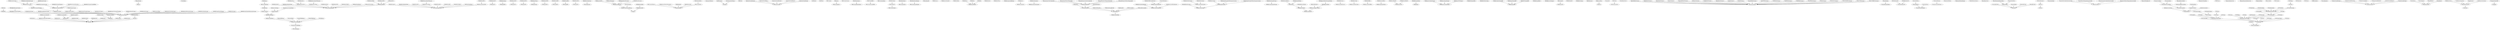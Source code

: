 digraph Classes {
  "IBGLFont" -> "IInterface"
  "IBGLRenderedFont" -> "IBGLFont"
  "IBGLRenderedFont" [href="BGRAFontGL.IBGLRenderedFont.html"]
  "IBGLTexture" -> "IInterface"
  "IBGLTexture" [href="BGRAOpenGLType.IBGLTexture.html"]
  "IBGRACanvasTextureProvider2D" -> "IInterface"
  "IBGRACanvasTextureProvider2D" [href="BGRACanvas2D.IBGRACanvasTextureProvider2D.html"]
  "IBGRACanvasGradient2D" -> "IBGRACanvasTextureProvider2D"
  "IBGRACanvasGradient2D" [href="BGRACanvas2D.IBGRACanvasGradient2D.html"]
  "IBGRAFace3D" -> "IInterface"
  "IBGRAFace3D" [href="BGRASceneTypes.IBGRAFace3D.html"]
  "IBGRALight3D" -> "IInterface"
  "IBGRADirectionalLight3D" -> "IBGRALight3D"
  "IBGRADirectionalLight3D" [href="BGRASceneTypes.IBGRADirectionalLight3D.html"]
  "IBGRAPointLight3D" -> "IBGRALight3D"
  "IBGRAPointLight3D" [href="BGRASceneTypes.IBGRAPointLight3D.html"]
  "IBGRAMaterial3D" -> "IInterface"
  "IBGRAMaterial3D" [href="BGRASceneTypes.IBGRAMaterial3D.html"]
  "IBGRANormal3D" -> "IInterface"
  "IBGRANormal3D" [href="BGRASceneTypes.IBGRANormal3D.html"]
  "IBGRAObject3D" -> "IInterface"
  "IBGRAObject3D" [href="BGRASceneTypes.IBGRAObject3D.html"]
  "IBGRAPart3D" -> "IInterface"
  "IBGRAPart3D" [href="BGRASceneTypes.IBGRAPart3D.html"]
  "IBGRAPath" -> "IInterface"
  "IBGRAPath" [href="BGRABitmapTypes.IBGRAPath.html"]
  "TBGRACanvas2D" -> "IBGRAPath"
  "TBGRACanvas2D" [href="BGRACanvas2D.TBGRACanvas2D.html"]
  "TBGRACustomPath" -> "IBGRAPath"
  "TBGRACustomPath" [href="BGRABitmapTypes.TBGRACustomPath.html"]
  "TBGRAPath" -> "TBGRACustomPath"
  "TBGRAPath" [href="BGRAPath.TBGRAPath.html"]
  "TBGLPath" -> "TBGRAPath"
  "TBGLPath" [href="BGRACanvasGL.TBGLPath.html"]
  "IBGRAScanner" -> "IInterface"
  "IBGRAScanner" [href="BGRABitmapTypes.IBGRAScanner.html"]
  "TBGRACustomScanner" -> "IBGRAScanner"
  "TBGRACustomScanner" [href="BGRABitmapTypes.TBGRACustomScanner.html"]
  "TBGRAAffineScannerTransform" -> "TBGRACustomScanner"
  "TBGRAAffineScannerTransform" [href="BGRATransform.TBGRAAffineScannerTransform.html"]
  "TBGRAAffineBitmapTransform" -> "TBGRAAffineScannerTransform"
  "TBGRAAffineBitmapTransform" [href="BGRATransform.TBGRAAffineBitmapTransform.html"]
  "TBGRABitmapScanner" -> "TBGRACustomScanner"
  "TBGRABitmapScanner" [href="BGRATransform.TBGRABitmapScanner.html"]
  "TBGRAExtendedBorderScanner" -> "TBGRACustomScanner"
  "TBGRAExtendedBorderScanner" [href="BGRATransform.TBGRAExtendedBorderScanner.html"]
  "TBGRAFilterScanner" -> "TBGRACustomScanner"
  "TBGRAFilterScanner" [href="BGRAFilterType.TBGRAFilterScanner.html"]
  "TBGRAFilterScannerMultipixel" -> "TBGRAFilterScanner"
  "TBGRAFilterScannerMultipixel" [href="BGRAFilterType.TBGRAFilterScannerMultipixel.html"]
  "TBGRA3X3FilterScanner" -> "TBGRAFilterScannerMultipixel"
  "TBGRA3X3FilterScanner" [href="BGRAFilterScanner.TBGRA3X3FilterScanner.html"]
  "TBGRAContourScanner" -> "TBGRA3X3FilterScanner"
  "TBGRAContourScanner" [href="BGRAFilterScanner.TBGRAContourScanner.html"]
  "TBGRAEmbossHightlightScanner" -> "TBGRA3X3FilterScanner"
  "TBGRAEmbossHightlightScanner" [href="BGRAFilterScanner.TBGRAEmbossHightlightScanner.html"]
  "TBGRASharpenScanner" -> "TBGRA3X3FilterScanner"
  "TBGRASharpenScanner" [href="BGRAFilterScanner.TBGRASharpenScanner.html"]
  "TBGRAFilterScannerPixelwise" -> "TBGRAFilterScanner"
  "TBGRAFilterScannerPixelwise" [href="BGRAFilterType.TBGRAFilterScannerPixelwise.html"]
  "TBGRAFilterScannerGrayscale" -> "TBGRAFilterScannerPixelwise"
  "TBGRAFilterScannerGrayscale" [href="BGRAFilterScanner.TBGRAFilterScannerGrayscale.html"]
  "TBGRAFilterScannerNegative" -> "TBGRAFilterScannerPixelwise"
  "TBGRAFilterScannerNegative" [href="BGRAFilterScanner.TBGRAFilterScannerNegative.html"]
  "TBGRAFilterScannerNormalize" -> "TBGRAFilterScannerPixelwise"
  "TBGRAFilterScannerNormalize" [href="BGRAFilterScanner.TBGRAFilterScannerNormalize.html"]
  "TBGRAFilterScannerSwapRedBlue" -> "TBGRAFilterScannerPixelwise"
  "TBGRAFilterScannerSwapRedBlue" [href="BGRAFilterScanner.TBGRAFilterScannerSwapRedBlue.html"]
  "TBGRAGradientScanner" -> "TBGRACustomScanner"
  "TBGRAGradientScanner" [href="BGRAGradientScanner.TBGRAGradientScanner.html"]
  "TBGRAConstantScanner" -> "TBGRAGradientScanner"
  "TBGRAConstantScanner" [href="BGRAGradientScanner.TBGRAConstantScanner.html"]
  "TBGRAGradientTriangleScanner" -> "TBGRACustomScanner"
  "TBGRAGradientTriangleScanner" [href="BGRAGradientScanner.TBGRAGradientTriangleScanner.html"]
  "TBGRAOpacityScanner" -> "TBGRACustomScanner"
  "TBGRAOpacityScanner" [href="BGRAGradientScanner.TBGRAOpacityScanner.html"]
  "TBGRAPerspectiveScannerTransform" -> "TBGRACustomScanner"
  "TBGRAPerspectiveScannerTransform" [href="BGRATransform.TBGRAPerspectiveScannerTransform.html"]
  "TBGRAQuadLinearScanner" -> "TBGRACustomScanner"
  "TBGRAQuadLinearScanner" [href="BGRATransform.TBGRAQuadLinearScanner.html"]
  "TBGRARandomScanner" -> "TBGRACustomScanner"
  "TBGRARandomScanner" [href="BGRAGradientScanner.TBGRARandomScanner.html"]
  "TBGRAScannerOffset" -> "TBGRACustomScanner"
  "TBGRAScannerOffset" [href="BGRATransform.TBGRAScannerOffset.html"]
  "TBGRASolidColorMaskScanner" -> "TBGRACustomScanner"
  "TBGRASolidColorMaskScanner" [href="BGRAGradientScanner.TBGRASolidColorMaskScanner.html"]
  "TBGRASphereDeformationScanner" -> "TBGRACustomScanner"
  "TBGRASphereDeformationScanner" [href="BGRATransform.TBGRASphereDeformationScanner.html"]
  "TBGRATextureMaskScanner" -> "TBGRACustomScanner"
  "TBGRATextureMaskScanner" [href="BGRAGradientScanner.TBGRATextureMaskScanner.html"]
  "TBGRATriangleLinearMapping" -> "TBGRACustomScanner"
  "TBGRATriangleLinearMapping" [href="BGRATransform.TBGRATriangleLinearMapping.html"]
  "TBGRATwirlScanner" -> "TBGRACustomScanner"
  "TBGRATwirlScanner" [href="BGRATransform.TBGRATwirlScanner.html"]
  "TBGRAVerticalCylinderDeformationScanner" -> "TBGRACustomScanner"
  "TBGRAVerticalCylinderDeformationScanner" [href="BGRATransform.TBGRAVerticalCylinderDeformationScanner.html"]
  "IBGRAVertex3D" -> "IInterface"
  "IBGRAVertex3D" [href="BGRASceneTypes.IBGRAVertex3D.html"]
  "TBitmapTracker" -> "TBitmap"
  "TBitmapTracker" [href="BGRALCLBitmap.TBitmapTracker.html"]
  "TColorHelper" [href="BGRABitmapTypes.TColorHelper.html"]
  "TCustomUniversalBitmap" -> "TFPCustomImage"
  "TCustomUniversalBitmap" [href="BGRABitmapTypes.TCustomUniversalBitmap.html"]
  "TGenericUniversalBitmap" -> "TCustomUniversalBitmap"
  "TGenericUniversalBitmap" [href="BGRABitmapTypes.TGenericUniversalBitmap.generic.html"]
  "TBGRACustomBitmap" -> "TGenericUniversalBitmap"
  "TBGRACustomBitmap" [href="BGRABitmapTypes.TBGRACustomBitmap.html"]
  "TBGRADefaultBitmap" -> "TBGRACustomBitmap"
  "TBGRADefaultBitmap" [href="BGRADefaultBitmap.TBGRADefaultBitmap.html"]
  "TBGRALCLBitmap" -> "TBGRADefaultBitmap"
  "TBGRALCLBitmap" [href="BGRALCLBitmap.TBGRALCLBitmap.html"]
  "TBGRABitmap" -> "TBGRALCLBitmap"
  "TBGRABitmap" [href="BGRABitmap.TBGRABitmap.html"]
  "TBGLCustomBitmap" -> "TBGRABitmap"
  "TBGLCustomBitmap" [href="BGRAOpenGLType.TBGLCustomBitmap.html"]
  "TBGLBitmap" -> "TBGLCustomBitmap"
  "TBGLBitmap" [href="BGRAOpenGL.TBGLBitmap.html"]
  "TBGRAPtrBitmap" -> "TBGRADefaultBitmap"
  "TBGRAPtrBitmap" [href="BGRADefaultBitmap.TBGRAPtrBitmap.html"]
  "TBGRALCLPtrBitmap" -> "TBGRAPtrBitmap"
  "TBGRALCLPtrBitmap" [href="BGRALCLBitmap.TBGRALCLPtrBitmap.html"]
  "TBGRAMemoryStreamBitmap" -> "TBGRAPtrBitmap"
  "TBGRAMemoryStreamBitmap" [href="BGRADefaultBitmap.TBGRAMemoryStreamBitmap.html"]
  "TExpandedBitmap" -> "TGenericUniversalBitmap"
  "TExpandedBitmap" [href="ExpandedBitmap.TExpandedBitmap.html"]
  "TGrayscaleMask" -> "TGenericUniversalBitmap"
  "TGrayscaleMask" [href="BGRAGrayscaleMask.TGrayscaleMask.html"]
  "TLinearRGBABitmap" -> "TGenericUniversalBitmap"
  "TLinearRGBABitmap" [href="LinearRGBABitmap.TLinearRGBABitmap.html"]
  "TWordXYZABitmap" -> "TGenericUniversalBitmap"
  "TWordXYZABitmap" [href="WordXYZABitmap.TWordXYZABitmap.html"]
  "TXYZABitmap" -> "TGenericUniversalBitmap"
  "TXYZABitmap" [href="XYZABitmap.TXYZABitmap.html"]
  "TBGRAImageReader" -> "TFPCustomImageReader"
  "TBGRAImageReader" [href="BGRABitmapTypes.TBGRAImageReader.html"]
  "TBGRAReaderBMP" -> "TBGRAImageReader"
  "TBGRAReaderBMP" [href="BGRAReadBMP.TBGRAReaderBMP.html"]
  "TBGRAReaderPNG" -> "TBGRAImageReader"
  "TBGRAReaderPNG" [href="BGRAReadPng.TBGRAReaderPNG.html"]
  "TFPReaderSVG" -> "TBGRAImageReader"
  "TFPReaderSVG" [href="BGRASVG.TFPReaderSVG.html"]
  "TBGRAReaderAvif" -> "TFPCustomImageReader"
  "TBGRAReaderAvif" [href="BGRAReadAvif.TBGRAReaderAvif.html"]
  "TBGRAReaderBmpMioMap" -> "TFPCustomImageReader"
  "TBGRAReaderBmpMioMap" [href="BGRAReadBmpMioMap.TBGRAReaderBmpMioMap.html"]
  "TBGRAReaderIcoOrCur" -> "TFPCustomImageReader"
  "TBGRAReaderIcoOrCur" [href="BGRAReadIco.TBGRAReaderIcoOrCur.html"]
  "TBGRAReaderCur" -> "TBGRAReaderIcoOrCur"
  "TBGRAReaderCur" [href="BGRAReadIco.TBGRAReaderCur.html"]
  "TBGRAReaderIco" -> "TBGRAReaderIcoOrCur"
  "TBGRAReaderIco" [href="BGRAReadIco.TBGRAReaderIco.html"]
  "TBGRAReaderLazPaint" -> "TFPCustomImageReader"
  "TBGRAReaderLazPaint" [href="BGRAReadLzp.TBGRAReaderLazPaint.html"]
  "TBGRAReaderLazPaintWithLayers" -> "TBGRAReaderLazPaint"
  "TBGRAReaderLazPaintWithLayers" [href="BGRALazPaint.TBGRAReaderLazPaintWithLayers.html"]
  "TBGRAReaderOXO" -> "TFPCustomImageReader"
  "TBGRAReaderOXO" [href="BGRAPhoxo.TBGRAReaderOXO.html"]
  "TBGRAReaderTiff" -> "TFPCustomImageReader"
  "TBGRAReaderTiff" [href="BGRAReadTiff.TBGRAReaderTiff.html"]
  "TBGRAReaderWebP" -> "TFPCustomImageReader"
  "TBGRAReaderWebP" [href="BGRAReadWebP.TBGRAReaderWebP.html"]
  "TFPReaderOpenRaster" -> "TFPCustomImageReader"
  "TFPReaderOpenRaster" [href="BGRAOpenRaster.TFPReaderOpenRaster.html"]
  "TFPReaderPaintDotNet" -> "TFPCustomImageReader"
  "TFPReaderPaintDotNet" [href="BGRAPaintNet.TFPReaderPaintDotNet.html"]
  "TBGRACustomWriterPNG" -> "TFPCustomImageWriter"
  "TBGRACustomWriterPNG" [href="BGRABitmapTypes.TBGRACustomWriterPNG.html"]
  "TBGRAWriterPNG" -> "TBGRACustomWriterPNG"
  "TBGRAWriterPNG" [href="BGRAWritePNG.TBGRAWriterPNG.html"]
  "TBGRAWriterAvif" -> "TFPCustomImageWriter"
  "TBGRAWriterAvif" [href="BGRAWriteAvif.TBGRAWriterAvif.html"]
  "TBGRAWriterBmpMioMap" -> "TFPCustomImageWriter"
  "TBGRAWriterBmpMioMap" [href="BGRAWriteBmpMioMap.TBGRAWriterBmpMioMap.html"]
  "TBGRAWriterGIF" -> "TFPCustomImageWriter"
  "TBGRAWriterGIF" [href="BGRAAnimatedGif.TBGRAWriterGIF.html"]
  "TBGRAWriterLazPaint" -> "TFPCustomImageWriter"
  "TBGRAWriterLazPaint" [href="BGRAWriteLzp.TBGRAWriterLazPaint.html"]
  "TBGRAWriterLazPaintWithLayers" -> "TBGRAWriterLazPaint"
  "TBGRAWriterLazPaintWithLayers" [href="BGRALazPaint.TBGRAWriterLazPaintWithLayers.html"]
  "TBGRAWriterOXO" -> "TFPCustomImageWriter"
  "TBGRAWriterOXO" [href="BGRAPhoxo.TBGRAWriterOXO.html"]
  "TBGRAWriterTiff" -> "TFPCustomImageWriter"
  "TBGRAWriterTiff" [href="BGRAWriteTiff.TBGRAWriterTiff.html"]
  "TBGRAWriterWebP" -> "TFPCustomImageWriter"
  "TBGRAWriterWebP" [href="BGRAWriteWebP.TBGRAWriterWebP.html"]
  "TFPWriterOpenRaster" -> "TFPCustomImageWriter"
  "TFPWriterOpenRaster" [href="BGRAOpenRaster.TFPWriterOpenRaster.html"]
  "TBGRAReaderGIF" -> "TFPReaderGif"
  "TBGRAReaderGIF" [href="BGRAAnimatedGif.TBGRAReaderGIF.html"]
  "TBGRAReaderJpeg" -> "TFPReaderJPEG"
  "TBGRAReaderJpeg" [href="BGRAReadJpeg.TBGRAReaderJpeg.html"]
  "TBGRAReaderPCX" -> "TFPReaderPCX"
  "TBGRAReaderPCX" [href="BGRAReadPCX.TBGRAReaderPCX.html"]
  "TBGRAReaderPSD" -> "TFPReaderPSD"
  "TBGRAReaderPSD" [href="BGRAReadPSD.TBGRAReaderPSD.html"]
  "TBGRAReaderTarga" -> "TFPReaderTarga"
  "TBGRAReaderTarga" [href="BGRAReadTGA.TBGRAReaderTarga.html"]
  "TBGRAReaderXPM" -> "TFPReaderXPM"
  "TBGRAReaderXPM" [href="BGRAReadXPM.TBGRAReaderXPM.html"]
  "TBGRAWriterBMP" -> "TFPWriterBMP"
  "TBGRAWriterBMP" [href="BGRAWriteBMP.TBGRAWriterBMP.html"]
  "TBGRAWriterJPEG" -> "TFPWriterJPEG"
  "TBGRAWriterJPEG" [href="BGRAWriteJpeg.TBGRAWriterJPEG.html"]
  "TBGRAWriterPCX" -> "TFPWriterPCX"
  "TBGRAWriterPCX" [href="BGRAWritePCX.TBGRAWriterPCX.html"]
  "TBGRAFreeTypeDrawer" -> "TFreeTypeDrawer"
  "TBGRAFreeTypeDrawer" [href="BGRAFreeType.TBGRAFreeTypeDrawer.html"]
  "TBGRAAnimatedGif" -> "TGraphic"
  "TBGRAAnimatedGif" [href="BGRAAnimatedGif.TBGRAAnimatedGif.html"]
  "TBGRAAnimatedPng" -> "TBGRAAnimatedGif"
  "TBGRAAnimatedPng" [href="BGRAAnimatedGif.TBGRAAnimatedPng.html"]
  "TBGRACustomLayeredBitmap" -> "TGraphic"
  "TBGRACustomLayeredBitmap" [href="BGRALayers.TBGRACustomLayeredBitmap.html"]
  "TBGRALayeredBitmap" -> "TBGRACustomLayeredBitmap"
  "TBGRALayeredBitmap" [href="BGRALayers.TBGRALayeredBitmap.html"]
  "TBGRALayeredSVG" -> "TBGRALayeredBitmap"
  "TBGRALayeredSVG" [href="BGRASVGOriginal.TBGRALayeredSVG.html"]
  "TBGRALazPaintImage" -> "TBGRALayeredBitmap"
  "TBGRALazPaintImage" [href="BGRALazPaint.TBGRALazPaintImage.html"]
  "TBGRAOpenRasterDocument" -> "TBGRALayeredBitmap"
  "TBGRAOpenRasterDocument" [href="BGRAOpenRaster.TBGRAOpenRasterDocument.html"]
  "TBGRAPhoxoDocument" -> "TBGRALayeredBitmap"
  "TBGRAPhoxoDocument" [href="BGRAPhoxo.TBGRAPhoxoDocument.html"]
  "TPaintDotNetFile" -> "TBGRACustomLayeredBitmap"
  "TPaintDotNetFile" [href="BGRAPaintNet.TPaintDotNetFile.html"]
  "TBGLCustomFont" -> "TInterfacedObject"
  "TBGLCustomFont" [href="BGRAOpenGLType.TBGLCustomFont.html"]
  "TBGLRenderedFont" -> "TBGLCustomFont"
  "TBGLRenderedFont" [href="BGRAFontGL.TBGLRenderedFont.html"]
  "TBGLCustomTexture" -> "TInterfacedObject"
  "TBGLCustomTexture" [href="BGRAOpenGLType.TBGLCustomTexture.html"]
  "TBGRACanvasTextureProvider2D" -> "TInterfacedObject"
  "TBGRACanvasTextureProvider2D" [href="BGRACanvas2D.TBGRACanvasTextureProvider2D.html"]
  "TBGRALight3D" -> "TInterfacedObject"
  "TBGRALight3D" [href="BGRASceneTypes.TBGRALight3D.html"]
  "TBGRAMaterial3D" -> "TInterfacedObject"
  "TBGRAMaterial3D" [href="BGRASceneTypes.TBGRAMaterial3D.html"]
  "ColorspaceCollection" [href="BGRABitmapTypes.ColorspaceCollection.html"]
  "EAvifException" -> "Exception"
  "EAvifException" [href="avifbgra.EAvifException.html"]
  "EColorQuantizerMissing" -> "Exception"
  "EColorQuantizerMissing" [href="BGRAGifFormat.EColorQuantizerMissing.html"]
  "TAffineBox" [href="BGRABitmapTypes.TAffineBox.html"]
  "TAttributeVariable" [href="BGRACanvasGL.TAttributeVariable.html"]
  "TAttributeVariableInteger" -> "TAttributeVariable"
  "TAttributeVariableInteger" [href="BGRAOpenGL3D.TAttributeVariableInteger.html"]
  "TAttributeVariablePoint" -> "TAttributeVariable"
  "TAttributeVariablePoint" [href="BGRAOpenGL3D.TAttributeVariablePoint.html"]
  "TAttributeVariablePoint3D" -> "TAttributeVariable"
  "TAttributeVariablePoint3D" [href="BGRAOpenGL3D.TAttributeVariablePoint3D.html"]
  "TAttributeVariablePointF" -> "TAttributeVariable"
  "TAttributeVariablePointF" [href="BGRAOpenGL3D.TAttributeVariablePointF.html"]
  "TAttributeVariableSingle" -> "TAttributeVariable"
  "TAttributeVariableSingle" [href="BGRAOpenGL3D.TAttributeVariableSingle.html"]
  "TAvifReader" [href="avifbgra.TAvifReader.html"]
  "TAvifWriter" [href="avifbgra.TAvifWriter.html"]
  "TBGLContext" [href="BGRAOpenGL.TBGLContext.html"]
  "TBGLCustomArray" [href="BGRACanvasGL.TBGLCustomArray.html"]
  "TBGLArray" -> "TBGLCustomArray"
  "TBGLArray" [href="BGRAOpenGL.TBGLArray.html"]
  "TBGLCustomCanvas" [href="BGRACanvasGL.TBGLCustomCanvas.html"]
  "TBGLCustomElementArray" [href="BGRACanvasGL.TBGLCustomElementArray.html"]
  "TBGLElementArray" -> "TBGLCustomElementArray"
  "TBGLElementArray" [href="BGRAOpenGL.TBGLElementArray.html"]
  "TBGLCustomFrameBuffer" [href="BGRAOpenGLType.TBGLCustomFrameBuffer.html"]
  "TBGLFrameBuffer" -> "TBGLCustomFrameBuffer"
  "TBGLFrameBuffer" [href="BGRAOpenGL.TBGLFrameBuffer.html"]
  "TBGLCustomLighting" [href="BGRACanvasGL.TBGLCustomLighting.html"]
  "TBGLCustomShader" [href="BGRACanvasGL.TBGLCustomShader.html"]
  "TBGLShader3D" -> "TBGLCustomShader"
  "TBGLShader3D" [href="BGRAOpenGL3D.TBGLShader3D.html"]
  "TBGLBlurShader" -> "TBGLShader3D"
  "TBGLBlurShader" [href="BGRABlurGL.TBGLBlurShader.html"]
  "TBGLCustomSprite" [href="BGRASpriteGL.TBGLCustomSprite.html"]
  "TBGLDefaultSprite" -> "TBGLCustomSprite"
  "TBGLDefaultSprite" [href="BGRASpriteGL.TBGLDefaultSprite.html"]
  "TBGLCustomSpriteEngine" [href="BGRASpriteGL.TBGLCustomSpriteEngine.html"]
  "TBGLDefaultSpriteEngine" -> "TBGLCustomSpriteEngine"
  "TBGLDefaultSpriteEngine" [href="BGRASpriteGL.TBGLDefaultSpriteEngine.html"]
  "TBGLLighting3D" [href="BGRAOpenGL3D.TBGLLighting3D.html"]
  "TBGRACanvas" [href="BGRACanvas.TBGRACanvas.html"]
  "TBGRACanvasState2D" [href="BGRACanvas2D.TBGRACanvasState2D.html"]
  "TBGRAColorBox" [href="BGRAColorQuantization.TBGRAColorBox.html"]
  "TBGRAColoredObject" [href="BGRACanvas.TBGRAColoredObject.html"]
  "TBGRABrush" -> "TBGRAColoredObject"
  "TBGRABrush" [href="BGRACanvas.TBGRABrush.html"]
  "TBGRAFont" -> "TBGRAColoredObject"
  "TBGRAFont" [href="BGRACanvas.TBGRAFont.html"]
  "TBGRAPen" -> "TBGRAColoredObject"
  "TBGRAPen" [href="BGRACanvas.TBGRAPen.html"]
  "TBGRAColorList" [href="BGRABitmapTypes.TBGRAColorList.html"]
  "TBGRAColorTree" [href="BGRAColorQuantization.TBGRAColorTree.html"]
  "TBGRACompressableBitmap" [href="BGRACompressableBitmap.TBGRACompressableBitmap.html"]
  "TBGRACustomArrow" [href="BGRABitmapTypes.TBGRACustomArrow.html"]
  "TBGRAArrow" -> "TBGRACustomArrow"
  "TBGRAArrow" [href="BGRAArrow.TBGRAArrow.html"]
  "TBGRACustomColorQuantizer" [href="BGRAPalette.TBGRACustomColorQuantizer.html"]
  "TBGRAColorQuantizer" -> "TBGRACustomColorQuantizer"
  "TBGRAColorQuantizer" [href="BGRAColorQuantization.TBGRAColorQuantizer.html"]
  "TBGRACustomFillInfo" [href="BGRABitmapTypes.TBGRACustomFillInfo.html"]
  "TFillShapeInfo" -> "TBGRACustomFillInfo"
  "TFillShapeInfo" [href="BGRAFillInfo.TFillShapeInfo.html"]
  "TCustomFillPolyInfo" -> "TFillShapeInfo"
  "TCustomFillPolyInfo" [href="BGRAFillInfo.TCustomFillPolyInfo.html"]
  "TFillPolyInfo" -> "TCustomFillPolyInfo"
  "TFillPolyInfo" [href="BGRAFillInfo.TFillPolyInfo.html"]
  "TOnePassFillPolyInfo" -> "TCustomFillPolyInfo"
  "TOnePassFillPolyInfo" [href="BGRAFillInfo.TOnePassFillPolyInfo.html"]
  "TPolygonLinearColorGradientInfo" -> "TOnePassFillPolyInfo"
  "TPolygonLinearColorGradientInfo" [href="BGRAPolygonAliased.TPolygonLinearColorGradientInfo.html"]
  "TPolygonLinearTextureMappingInfo" -> "TOnePassFillPolyInfo"
  "TPolygonLinearTextureMappingInfo" [href="BGRAPolygonAliased.TPolygonLinearTextureMappingInfo.html"]
  "TPolygonPerspectiveColorGradientInfo" -> "TOnePassFillPolyInfo"
  "TPolygonPerspectiveColorGradientInfo" [href="BGRAPolygonAliased.TPolygonPerspectiveColorGradientInfo.html"]
  "TPolygonPerspectiveMappingShaderInfo" -> "TOnePassFillPolyInfo"
  "TPolygonPerspectiveMappingShaderInfo" [href="BGRAPolygonAliased.TPolygonPerspectiveMappingShaderInfo.html"]
  "TPolygonPerspectiveTextureMappingInfo" -> "TOnePassFillPolyInfo"
  "TPolygonPerspectiveTextureMappingInfo" [href="BGRAPolygonAliased.TPolygonPerspectiveTextureMappingInfo.html"]
  "TSimpleFillPolyInfo" -> "TCustomFillPolyInfo"
  "TSimpleFillPolyInfo" [href="BGRAFillInfo.TSimpleFillPolyInfo.html"]
  "TFillBorderEllipseInfo" -> "TFillShapeInfo"
  "TFillBorderEllipseInfo" [href="BGRAFillInfo.TFillBorderEllipseInfo.html"]
  "TFillBorderRoundRectInfo" -> "TFillShapeInfo"
  "TFillBorderRoundRectInfo" [href="BGRAFillInfo.TFillBorderRoundRectInfo.html"]
  "TFillEllipseInfo" -> "TFillShapeInfo"
  "TFillEllipseInfo" [href="BGRAFillInfo.TFillEllipseInfo.html"]
  "TFillRectangleInfo" -> "TFillShapeInfo"
  "TFillRectangleInfo" [href="BGRAFillInfo.TFillRectangleInfo.html"]
  "TFillRoundRectangleInfo" -> "TFillShapeInfo"
  "TFillRoundRectangleInfo" [href="BGRAFillInfo.TFillRoundRectangleInfo.html"]
  "TBGRACustomFontRenderer" [href="BGRABitmapTypes.TBGRACustomFontRenderer.html"]
  "TBGRAFreeTypeFontRenderer" -> "TBGRACustomFontRenderer"
  "TBGRAFreeTypeFontRenderer" [href="BGRAFreeType.TBGRAFreeTypeFontRenderer.html"]
  "TBGRASystemFontRenderer" -> "TBGRACustomFontRenderer"
  "TBGRASystemFontRenderer" [href="BGRAText.TBGRASystemFontRenderer.html"]
  "TBGRATextEffectFontRenderer" -> "TBGRASystemFontRenderer"
  "TBGRATextEffectFontRenderer" [href="BGRATextFX.TBGRATextEffectFontRenderer.html"]
  "TLCLFontRenderer" -> "TBGRASystemFontRenderer"
  "TLCLFontRenderer" [href="BGRAText.TLCLFontRenderer.html"]
  "TBGRAVectorizedFontRenderer" -> "TBGRACustomFontRenderer"
  "TBGRAVectorizedFontRenderer" [href="BGRAVectorize.TBGRAVectorizedFontRenderer.html"]
  "TBGRACustomGradient" [href="BGRABitmapTypes.TBGRACustomGradient.html"]
  "TBGRABufferedGradient" -> "TBGRACustomGradient"
  "TBGRABufferedGradient" [href="BGRAGradientScanner.TBGRABufferedGradient.html"]
  "TBGRACustomMultiGradient" -> "TBGRACustomGradient"
  "TBGRACustomMultiGradient" [href="BGRAGradientScanner.TBGRACustomMultiGradient.html"]
  "TBGRAHueMultiGradient" -> "TBGRACustomMultiGradient"
  "TBGRAHueMultiGradient" [href="BGRAGradientScanner.TBGRAHueMultiGradient.html"]
  "TBGRAMultiGradient" -> "TBGRACustomMultiGradient"
  "TBGRAMultiGradient" [href="BGRAGradientScanner.TBGRAMultiGradient.html"]
  "TBGRASimpleGradient" -> "TBGRACustomGradient"
  "TBGRASimpleGradient" [href="BGRAGradientScanner.TBGRASimpleGradient.html"]
  "TBGRAHueGradient" -> "TBGRASimpleGradient"
  "TBGRAHueGradient" [href="BGRAGradientScanner.TBGRAHueGradient.html"]
  "TBGRASimpleGradientWithGammaCorrection" -> "TBGRASimpleGradient"
  "TBGRASimpleGradientWithGammaCorrection" [href="BGRAGradientScanner.TBGRASimpleGradientWithGammaCorrection.html"]
  "TBGRASimpleGradientWithoutGammaCorrection" -> "TBGRASimpleGradient"
  "TBGRASimpleGradientWithoutGammaCorrection" [href="BGRAGradientScanner.TBGRASimpleGradientWithoutGammaCorrection.html"]
  "TBGRACustomOriginalStorage" [href="BGRALayerOriginal.TBGRACustomOriginalStorage.html"]
  "TBGRAMemOriginalStorage" -> "TBGRACustomOriginalStorage"
  "TBGRAMemOriginalStorage" [href="BGRALayerOriginal.TBGRAMemOriginalStorage.html"]
  "TBGRACustomPalette" [href="BGRAPalette.TBGRACustomPalette.html"]
  "TBGRAAvgLvlPalette" -> "TBGRACustomPalette"
  "TBGRAAvgLvlPalette" [href="BGRAPalette.TBGRAAvgLvlPalette.html"]
  "TBGRAPalette" -> "TBGRAAvgLvlPalette"
  "TBGRAPalette" [href="BGRAPalette.TBGRAPalette.html"]
  "TBGRAIndexedPalette" -> "TBGRAPalette"
  "TBGRAIndexedPalette" [href="BGRAPalette.TBGRAIndexedPalette.html"]
  "TBGRAWeightedPalette" -> "TBGRAPalette"
  "TBGRAWeightedPalette" [href="BGRAPalette.TBGRAWeightedPalette.html"]
  "TBGRAReferencePalette" -> "TBGRAAvgLvlPalette"
  "TBGRAReferencePalette" [href="BGRAPalette.TBGRAReferencePalette.html"]
  "TBGRACustomApproxPalette" -> "TBGRACustomPalette"
  "TBGRACustomApproxPalette" [href="BGRAPalette.TBGRACustomApproxPalette.html"]
  "TBGRA16BitPalette" -> "TBGRACustomApproxPalette"
  "TBGRA16BitPalette" [href="BGRAPalette.TBGRA16BitPalette.html"]
  "TBGRAApproxPalette" -> "TBGRACustomApproxPalette"
  "TBGRAApproxPalette" [href="BGRAColorQuantization.TBGRAApproxPalette.html"]
  "TBGRAApproxPaletteViaLargerPalette" -> "TBGRAApproxPalette"
  "TBGRAApproxPaletteViaLargerPalette" [href="BGRAColorQuantization.TBGRAApproxPaletteViaLargerPalette.html"]
  "TBGRACustomPathCursor" [href="BGRABitmapTypes.TBGRACustomPathCursor.html"]
  "TBGRAPathCursor" -> "TBGRACustomPathCursor"
  "TBGRAPathCursor" [href="BGRAPath.TBGRAPathCursor.html"]
  "TBGRACustomPenStroker" [href="BGRABitmapTypes.TBGRACustomPenStroker.html"]
  "TBGRAPenStroker" -> "TBGRACustomPenStroker"
  "TBGRAPenStroker" [href="BGRAPen.TBGRAPenStroker.html"]
  "TBGRACustomTextEffect" [href="BGRACustomTextFX.TBGRACustomTextEffect.html"]
  "TBGRATextEffect" -> "TBGRACustomTextEffect"
  "TBGRATextEffect" [href="BGRATextFX.TBGRATextEffect.html"]
  "TBGRACustomTypeWriter" [href="BGRATypewriter.TBGRACustomTypeWriter.html"]
  "TBGRAVectorizedFont" -> "TBGRACustomTypeWriter"
  "TBGRAVectorizedFont" [href="BGRAVectorize.TBGRAVectorizedFont.html"]
  "TBGRAGenericPool" [href="BGRACoordPool3D.TBGRAGenericPool.html"]
  "TBGRACoordPool3D" -> "TBGRAGenericPool"
  "TBGRACoordPool3D" [href="BGRACoordPool3D.TBGRACoordPool3D.html"]
  "TBGRANormalPool3D" -> "TBGRAGenericPool"
  "TBGRANormalPool3D" [href="BGRACoordPool3D.TBGRANormalPool3D.html"]
  "TBGRAGlyph" [href="BGRATypewriter.TBGRAGlyph.html"]
  "TBGRAPolygonalGlyph" -> "TBGRAGlyph"
  "TBGRAPolygonalGlyph" [href="BGRATypewriter.TBGRAPolygonalGlyph.html"]
  "TBGRALayerCustomOriginal" [href="BGRALayerOriginal.TBGRALayerCustomOriginal.html"]
  "TBGRALayerGradientOriginal" -> "TBGRALayerCustomOriginal"
  "TBGRALayerGradientOriginal" [href="BGRAGradientOriginal.TBGRALayerGradientOriginal.html"]
  "TBGRALayerImageOriginal" -> "TBGRALayerCustomOriginal"
  "TBGRALayerImageOriginal" [href="BGRALayerOriginal.TBGRALayerImageOriginal.html"]
  "TBGRALayerSVGOriginal" -> "TBGRALayerCustomOriginal"
  "TBGRALayerSVGOriginal" [href="BGRASVGOriginal.TBGRALayerSVGOriginal.html"]
  "TBGRAMultishapeFiller" [href="BGRAPolygon.TBGRAMultishapeFiller.html"]
  "TBGRAMultiSliceScaling" [href="BGRASliceScaling.TBGRAMultiSliceScaling.html"]
  "TBGRAOriginalDiff" [href="BGRALayerOriginal.TBGRAOriginalDiff.html"]
  "TBGRAGradientOriginalDiff" -> "TBGRAOriginalDiff"
  "TBGRAGradientOriginalDiff" [href="BGRAGradientOriginal.TBGRAGradientOriginalDiff.html"]
  "TBGRAImageOriginalDiff" -> "TBGRAOriginalDiff"
  "TBGRAImageOriginalDiff" [href="BGRALayerOriginal.TBGRAImageOriginalDiff.html"]
  "TBGRASVGOriginalDiff" -> "TBGRAOriginalDiff"
  "TBGRASVGOriginalDiff" [href="BGRASVGOriginal.TBGRASVGOriginalDiff.html"]
  "TBGRAOriginalEditor" [href="BGRALayerOriginal.TBGRAOriginalEditor.html"]
  "TBGRAResourceManager" [href="BGRABitmapTypes.TBGRAResourceManager.html"]
  "TBGRAScene3D" [href="BGRAScene3D.TBGRAScene3D.html"]
  "TBGLScene3D" -> "TBGRAScene3D"
  "TBGLScene3D" [href="BGRAOpenGL3D.TBGLScene3D.html"]
  "TBGRAShader3D" [href="BGRARenderer3D.TBGRAShader3D.html"]
  "TBGRASliceScaling" [href="BGRASliceScaling.TBGRASliceScaling.html"]
  "TBidiTextLayout" [href="BGRATextBidi.TBidiTextLayout.html"]
  "TBidiTree" [href="BGRAUnicodeText.TBidiTree.html"]
  "TBidiLayoutTree" -> "TBidiTree"
  "TBidiLayoutTree" [href="BGRATextBidi.TBidiLayoutTree.html"]
  "TCamera3D" [href="BGRAScene3D.TCamera3D.html"]
  "TCSSUnitConverter" [href="BGRAUnits.TCSSUnitConverter.html"]
  "TSVGUnits" -> "TCSSUnitConverter"
  "TSVGUnits" [href="BGRASVG.TSVGUnits.html"]
  "TCubicBezierCurve" [href="BGRABitmapTypes.TCubicBezierCurve.html"]
  "TCustomColorspace" [href="BGRABitmapTypes.TCustomColorspace.html"]
  "TAdobeRGBAColorspace" -> "TCustomColorspace"
  "TAdobeRGBAColorspace" [href="BGRABitmapTypes.TAdobeRGBAColorspace.html"]
  "TBGRAPixelColorspace" -> "TCustomColorspace"
  "TBGRAPixelColorspace" [href="BGRABitmapTypes.TBGRAPixelColorspace.html"]
  "TByteMaskColorspace" -> "TCustomColorspace"
  "TByteMaskColorspace" [href="BGRABitmapTypes.TByteMaskColorspace.html"]
  "TColorColorspace" -> "TCustomColorspace"
  "TColorColorspace" [href="BGRABitmapTypes.TColorColorspace.html"]
  "TExpandedPixelColorspace" -> "TCustomColorspace"
  "TExpandedPixelColorspace" [href="BGRABitmapTypes.TExpandedPixelColorspace.html"]
  "TFPColorColorspace" -> "TCustomColorspace"
  "TFPColorColorspace" [href="BGRABitmapTypes.TFPColorColorspace.html"]
  "TGSBAPixelColorspace" -> "TCustomColorspace"
  "TGSBAPixelColorspace" [href="BGRABitmapTypes.TGSBAPixelColorspace.html"]
  "THSLAPixelColorspace" -> "TCustomColorspace"
  "THSLAPixelColorspace" [href="BGRABitmapTypes.THSLAPixelColorspace.html"]
  "TLabAColorspace" -> "TCustomColorspace"
  "TLabAColorspace" [href="BGRABitmapTypes.TLabAColorspace.html"]
  "TLChAColorspace" -> "TCustomColorspace"
  "TLChAColorspace" [href="BGRABitmapTypes.TLChAColorspace.html"]
  "TLinearRGBAColorspace" -> "TCustomColorspace"
  "TLinearRGBAColorspace" [href="BGRABitmapTypes.TLinearRGBAColorspace.html"]
  "TStdCMYKColorspace" -> "TCustomColorspace"
  "TStdCMYKColorspace" [href="BGRABitmapTypes.TStdCMYKColorspace.html"]
  "TStdHSLAColorspace" -> "TCustomColorspace"
  "TStdHSLAColorspace" [href="BGRABitmapTypes.TStdHSLAColorspace.html"]
  "TStdHSVAColorspace" -> "TCustomColorspace"
  "TStdHSVAColorspace" [href="BGRABitmapTypes.TStdHSVAColorspace.html"]
  "TStdRGBAColorspace" -> "TCustomColorspace"
  "TStdRGBAColorspace" [href="BGRABitmapTypes.TStdRGBAColorspace.html"]
  "TWordXYZAColorspace" -> "TCustomColorspace"
  "TWordXYZAColorspace" [href="BGRABitmapTypes.TWordXYZAColorspace.html"]
  "TXYZAColorspace" -> "TCustomColorspace"
  "TXYZAColorspace" [href="BGRABitmapTypes.TXYZAColorspace.html"]
  "TYCbCr601Colorspace" -> "TCustomColorspace"
  "TYCbCr601Colorspace" [href="BGRABitmapTypes.TYCbCr601Colorspace.html"]
  "TYCbCr601JPEGColorspace" -> "TCustomColorspace"
  "TYCbCr601JPEGColorspace" [href="BGRABitmapTypes.TYCbCr601JPEGColorspace.html"]
  "TYCbCr709Colorspace" -> "TCustomColorspace"
  "TYCbCr709Colorspace" [href="BGRABitmapTypes.TYCbCr709Colorspace.html"]
  "TYCbCr709JPEGColorspace" -> "TCustomColorspace"
  "TYCbCr709JPEGColorspace" [href="BGRABitmapTypes.TYCbCr709JPEGColorspace.html"]
  "TCustomPhongShading" [href="BGRAPhongTypes.TCustomPhongShading.html"]
  "TPhongShading" -> "TCustomPhongShading"
  "TPhongShading" [href="BGRAGradients.TPhongShading.html"]
  "TCustomRenderer3D" [href="BGRASceneTypes.TCustomRenderer3D.html"]
  "TBGLRenderer3D" -> "TCustomRenderer3D"
  "TBGLRenderer3D" [href="BGRAOpenGL3D.TBGLRenderer3D.html"]
  "TBGRARenderer3D" -> "TCustomRenderer3D"
  "TBGRARenderer3D" [href="BGRARenderer3D.TBGRARenderer3D.html"]
  "TCustomSerializedObject" [href="BGRADNetDeserial.TCustomSerializedObject.html"]
  "TSerializedArray" -> "TCustomSerializedObject"
  "TSerializedArray" [href="BGRADNetDeserial.TSerializedArray.html"]
  "TSerializedValue" -> "TSerializedArray"
  "TSerializedValue" [href="BGRADNetDeserial.TSerializedValue.html"]
  "TSerializedClass" -> "TCustomSerializedObject"
  "TSerializedClass" [href="BGRADNetDeserial.TSerializedClass.html"]
  "TCustomUniversalDrawer" [href="BGRABitmapTypes.TCustomUniversalDrawer.html"]
  "TUniversalDrawer" -> "TCustomUniversalDrawer"
  "TUniversalDrawer" [href="UniversalDrawer.TUniversalDrawer.html"]
  "TDimensionMinMax" [href="BGRAColorQuantization.TDimensionMinMax.html"]
  "TDitheringToIndexedImage" [href="BGRADithering.TDitheringToIndexedImage.html"]
  "TDotNetDeserialization" [href="BGRADNetDeserial.TDotNetDeserialization.html"]
  "TEasyBezierCurve" [href="BGRABitmapTypes.TEasyBezierCurve.html"]
  "TCustomBlurTask" -> "TFilterTask"
  "TCustomBlurTask" [href="BGRAFilterBlur.TCustomBlurTask.html"]
  "TDitheringTask" -> "TFilterTask"
  "TDitheringTask" [href="BGRADithering.TDitheringTask.html"]
  "TFloydSteinbergDitheringTask" -> "TDitheringTask"
  "TFloydSteinbergDitheringTask" [href="BGRADithering.TFloydSteinbergDitheringTask.html"]
  "TNearestColorTask" -> "TDitheringTask"
  "TNearestColorTask" [href="BGRADithering.TNearestColorTask.html"]
  "TGrayscaleTask" -> "TFilterTask"
  "TGrayscaleTask" [href="BGRAFilters.TGrayscaleTask.html"]
  "TMotionBlurTask" -> "TFilterTask"
  "TMotionBlurTask" [href="BGRAFilterBlur.TMotionBlurTask.html"]
  "TRadialBlurTask" -> "TFilterTask"
  "TRadialBlurTask" [href="BGRAFilterBlur.TRadialBlurTask.html"]
  "TFPGList" -> "TFPSList"
  "TSVGLinkListeners" -> "TFPGList"
  "TSVGLinkListeners" [href="BGRASVGType.TSVGLinkListeners.html"]
  "TGroupIconHeader" [href="BGRAWinResource.TGroupIconHeader.html"]
  "TIntersectionInfo" [href="BGRABitmapTypes.TIntersectionInfo.html"]
  "TLinearColorGradientIntersectionInfo" -> "TIntersectionInfo"
  "TLinearColorGradientIntersectionInfo" [href="BGRAPolygonAliased.TLinearColorGradientIntersectionInfo.html"]
  "TLinearTextureMappingIntersectionInfo" -> "TIntersectionInfo"
  "TLinearTextureMappingIntersectionInfo" [href="BGRAPolygonAliased.TLinearTextureMappingIntersectionInfo.html"]
  "TPerspectiveColorGradientIntersectionInfo" -> "TIntersectionInfo"
  "TPerspectiveColorGradientIntersectionInfo" [href="BGRAPolygonAliased.TPerspectiveColorGradientIntersectionInfo.html"]
  "TPerspectiveTextureMappingIntersectionInfo" -> "TIntersectionInfo"
  "TPerspectiveTextureMappingIntersectionInfo" [href="BGRAPolygonAliased.TPerspectiveTextureMappingIntersectionInfo.html"]
  "TMemoryBlockAlign128" [href="BGRASSE.TMemoryBlockAlign128.html"]
  "TMultiFileEntry" [href="BGRAMultiFileType.TMultiFileEntry.html"]
  "TBGRAIconCursorEntry" -> "TMultiFileEntry"
  "TBGRAIconCursorEntry" [href="BGRAIconCursor.TBGRAIconCursorEntry.html"]
  "TCustomResourceEntry" -> "TMultiFileEntry"
  "TCustomResourceEntry" [href="BGRAWinResource.TCustomResourceEntry.html"]
  "TGroupIconOrCursorEntry" -> "TCustomResourceEntry"
  "TGroupIconOrCursorEntry" [href="BGRAWinResource.TGroupIconOrCursorEntry.html"]
  "TGroupCursorEntry" -> "TGroupIconOrCursorEntry"
  "TGroupCursorEntry" [href="BGRAWinResource.TGroupCursorEntry.html"]
  "TGroupIconEntry" -> "TGroupIconOrCursorEntry"
  "TGroupIconEntry" [href="BGRAWinResource.TGroupIconEntry.html"]
  "TUnformattedResourceEntry" -> "TCustomResourceEntry"
  "TUnformattedResourceEntry" [href="BGRAWinResource.TUnformattedResourceEntry.html"]
  "TBitmapResourceEntry" -> "TUnformattedResourceEntry"
  "TBitmapResourceEntry" [href="BGRAWinResource.TBitmapResourceEntry.html"]
  "TLazResourceEntry" -> "TMultiFileEntry"
  "TLazResourceEntry" [href="BGRALazResource.TLazResourceEntry.html"]
  "TFormDataEntry" -> "TLazResourceEntry"
  "TFormDataEntry" [href="BGRALazResource.TFormDataEntry.html"]
  "TMemDirectoryEntry" -> "TMultiFileEntry"
  "TMemDirectoryEntry" [href="BGRAMemDirectory.TMemDirectoryEntry.html"]
  "TPerspectiveTransform" [href="BGRATransform.TPerspectiveTransform.html"]
  "TPNGFrame" [href="BGRAReadPng.TPNGFrame.html"]
  "TQuadraticBezierCurve" [href="BGRABitmapTypes.TQuadraticBezierCurve.html"]
  "TRationalQuadraticBezierCurve" [href="BGRABitmapTypes.TRationalQuadraticBezierCurve.html"]
  "TRenderedGlyph" [href="BGRAFontGL.TRenderedGlyph.html"]
  "TResourceInfo" [href="BGRAWinResource.TResourceInfo.html"]
  "TSVGContent" [href="BGRASVGShapes.TSVGContent.html"]
  "TSVGCustomElement" [href="BGRASVGType.TSVGCustomElement.html"]
  "TBGRASVG" -> "TSVGCustomElement"
  "TBGRASVG" [href="BGRASVG.TBGRASVG.html"]
  "TSVGElement" -> "TSVGCustomElement"
  "TSVGElement" [href="BGRASVGType.TSVGElement.html"]
  "TSVGColorProfile" -> "TSVGElement"
  "TSVGColorProfile" [href="BGRASVGShapes.TSVGColorProfile.html"]
  "TSVGElementWithContent" -> "TSVGElement"
  "TSVGElementWithContent" [href="BGRASVGShapes.TSVGElementWithContent.html"]
  "TSVGClipPath" -> "TSVGElementWithContent"
  "TSVGClipPath" [href="BGRASVGShapes.TSVGClipPath.html"]
  "TSVGDefine" -> "TSVGElementWithContent"
  "TSVGDefine" [href="BGRASVGShapes.TSVGDefine.html"]
  "TSVGGradient" -> "TSVGElementWithContent"
  "TSVGGradient" [href="BGRASVGShapes.TSVGGradient.html"]
  "TSVGLinearGradient" -> "TSVGGradient"
  "TSVGLinearGradient" [href="BGRASVGShapes.TSVGLinearGradient.html"]
  "TSVGRadialGradient" -> "TSVGGradient"
  "TSVGRadialGradient" [href="BGRASVGShapes.TSVGRadialGradient.html"]
  "TSVGGroup" -> "TSVGElementWithContent"
  "TSVGGroup" [href="BGRASVGShapes.TSVGGroup.html"]
  "TSVGLink" -> "TSVGGroup"
  "TSVGLink" [href="BGRASVGShapes.TSVGLink.html"]
  "TSVGMask" -> "TSVGElementWithContent"
  "TSVGMask" [href="BGRASVGShapes.TSVGMask.html"]
  "TSVGElementWithGradient" -> "TSVGElement"
  "TSVGElementWithGradient" [href="BGRASVGShapes.TSVGElementWithGradient.html"]
  "TSVGCircle" -> "TSVGElementWithGradient"
  "TSVGCircle" [href="BGRASVGShapes.TSVGCircle.html"]
  "TSVGEllipse" -> "TSVGElementWithGradient"
  "TSVGEllipse" [href="BGRASVGShapes.TSVGEllipse.html"]
  "TSVGPath" -> "TSVGElementWithGradient"
  "TSVGPath" [href="BGRASVGShapes.TSVGPath.html"]
  "TSVGPolypoints" -> "TSVGElementWithGradient"
  "TSVGPolypoints" [href="BGRASVGShapes.TSVGPolypoints.html"]
  "TSVGRectangle" -> "TSVGElementWithGradient"
  "TSVGRectangle" [href="BGRASVGShapes.TSVGRectangle.html"]
  "TSVGTextElement" -> "TSVGElementWithGradient"
  "TSVGTextElement" [href="BGRASVGShapes.TSVGTextElement.html"]
  "TSVGGlyphRef" -> "TSVGTextElement"
  "TSVGGlyphRef" [href="BGRASVGShapes.TSVGGlyphRef.html"]
  "TSVGTextElementWithContent" -> "TSVGTextElement"
  "TSVGTextElementWithContent" [href="BGRASVGShapes.TSVGTextElementWithContent.html"]
  "TSVGAltGlyph" -> "TSVGTextElementWithContent"
  "TSVGAltGlyph" [href="BGRASVGShapes.TSVGAltGlyph.html"]
  "TSVGAltGlyphDef" -> "TSVGTextElementWithContent"
  "TSVGAltGlyphDef" [href="BGRASVGShapes.TSVGAltGlyphDef.html"]
  "TSVGAltGlyphItem" -> "TSVGTextElementWithContent"
  "TSVGAltGlyphItem" [href="BGRASVGShapes.TSVGAltGlyphItem.html"]
  "TSVGTextPath" -> "TSVGTextElementWithContent"
  "TSVGTextPath" [href="BGRASVGShapes.TSVGTextPath.html"]
  "TSVGTextPositioning" -> "TSVGTextElementWithContent"
  "TSVGTextPositioning" [href="BGRASVGShapes.TSVGTextPositioning.html"]
  "TSVGText" -> "TSVGTextPositioning"
  "TSVGText" [href="BGRASVGShapes.TSVGText.html"]
  "TSVGTSpan" -> "TSVGText"
  "TSVGTSpan" [href="BGRASVGShapes.TSVGTSpan.html"]
  "TSVGTRef" -> "TSVGTextElement"
  "TSVGTRef" [href="BGRASVGShapes.TSVGTRef.html"]
  "TSVGImage" -> "TSVGElement"
  "TSVGImage" [href="BGRASVGShapes.TSVGImage.html"]
  "TSVGPattern" -> "TSVGImage"
  "TSVGPattern" [href="BGRASVGShapes.TSVGPattern.html"]
  "TSVGLine" -> "TSVGElement"
  "TSVGLine" [href="BGRASVGShapes.TSVGLine.html"]
  "TSVGMarker" -> "TSVGElement"
  "TSVGMarker" [href="BGRASVGShapes.TSVGMarker.html"]
  "TSVGStopGradient" -> "TSVGElement"
  "TSVGStopGradient" [href="BGRASVGShapes.TSVGStopGradient.html"]
  "TSVGStyle" -> "TSVGElement"
  "TSVGStyle" [href="BGRASVGShapes.TSVGStyle.html"]
  "TSVGDataLink" [href="BGRASVGType.TSVGDataLink.html"]
  "TSVGParser" [href="BGRASVGType.TSVGParser.html"]
  "TTiffWriterEntry" [href="BGRAWriteTiff.TTiffWriterEntry.html"]
  "TUnicodeAnalysis" [href="BGRAUnicodeText.TUnicodeAnalysis.html"]
  "TUniformVariable" [href="BGRAOpenGL3D.TUniformVariable.html"]
  "TUniformVariableInteger" -> "TUniformVariable"
  "TUniformVariableInteger" [href="BGRAOpenGL3D.TUniformVariableInteger.html"]
  "TUniformVariableMatrix4D" -> "TUniformVariable"
  "TUniformVariableMatrix4D" [href="BGRAOpenGL3D.TUniformVariableMatrix4D.html"]
  "TUniformVariablePoint" -> "TUniformVariable"
  "TUniformVariablePoint" [href="BGRAOpenGL3D.TUniformVariablePoint.html"]
  "TUniformVariablePoint3D" -> "TUniformVariable"
  "TUniformVariablePoint3D" [href="BGRAOpenGL3D.TUniformVariablePoint3D.html"]
  "TUniformVariablePointF" -> "TUniformVariable"
  "TUniformVariablePointF" [href="BGRAOpenGL3D.TUniformVariablePointF.html"]
  "TUniformVariableSingle" -> "TUniformVariable"
  "TUniformVariableSingle" [href="BGRAOpenGL3D.TUniformVariableSingle.html"]
  "TWideKernelFilter" [href="BGRAResample.TWideKernelFilter.html"]
  "TCubicKernel" -> "TWideKernelFilter"
  "TCubicKernel" [href="BGRAResample.TCubicKernel.html"]
  "TLanczosKernel" -> "TWideKernelFilter"
  "TLanczosKernel" [href="BGRAResample.TLanczosKernel.html"]
  "TMitchellKernel" -> "TWideKernelFilter"
  "TMitchellKernel" [href="BGRAResample.TMitchellKernel.html"]
  "TSplineKernel" -> "TWideKernelFilter"
  "TSplineKernel" [href="BGRAResample.TSplineKernel.html"]
  "TMultiFileContainer" -> "TPersistent"
  "TBGRAIconCursor" -> "TMultiFileContainer"
  "TBGRAIconCursor" [href="BGRAIconCursor.TBGRAIconCursor.html"]
  "TLazResourceContainer" -> "TMultiFileContainer"
  "TLazResourceContainer" [href="BGRALazResource.TLazResourceContainer.html"]
  "TMemDirectory" -> "TMultiFileContainer"
  "TMemDirectory" [href="BGRAMemDirectory.TMemDirectory.html"]
  "TWinResourceContainer" -> "TMultiFileContainer"
  "TWinResourceContainer" [href="BGRAWinResource.TWinResourceContainer.html"]
  "TUnzipperStreamUtf8" -> "TUnZipper"
  "TUnzipperStreamUtf8" [href="UnzipperExt.TUnzipperStreamUtf8.html"]
}
